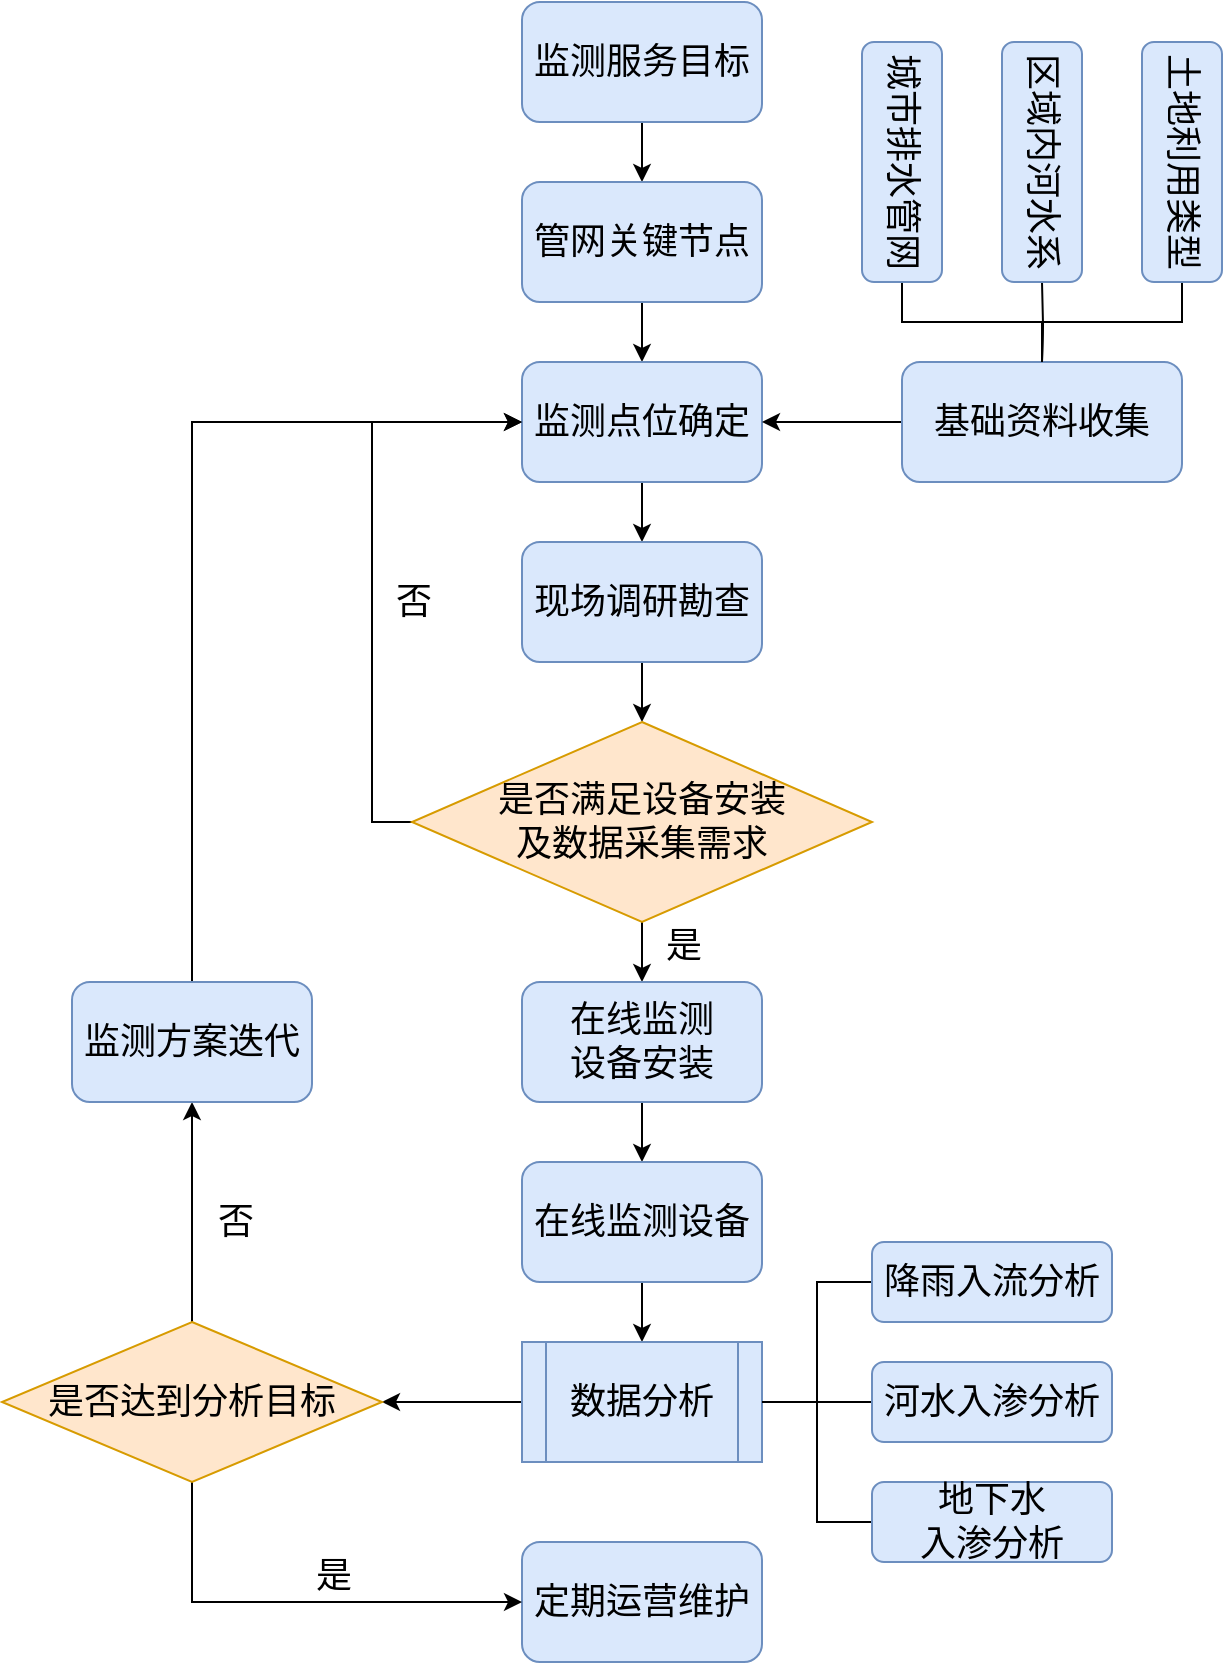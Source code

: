 <mxfile version="14.7.2" type="github">
  <diagram id="EwbX9mpkvoUNNOCfkUZI" name="Page-1">
    <mxGraphModel dx="868" dy="450" grid="1" gridSize="10" guides="1" tooltips="1" connect="1" arrows="1" fold="1" page="1" pageScale="1" pageWidth="827" pageHeight="1169" math="0" shadow="0">
      <root>
        <mxCell id="0" />
        <mxCell id="1" parent="0" />
        <mxCell id="eeIbHWTUn3KxEcWrhLfm-12" style="edgeStyle=orthogonalEdgeStyle;rounded=0;orthogonalLoop=1;jettySize=auto;html=1;exitX=0.5;exitY=1;exitDx=0;exitDy=0;" edge="1" parent="1" source="eeIbHWTUn3KxEcWrhLfm-1" target="eeIbHWTUn3KxEcWrhLfm-2">
          <mxGeometry relative="1" as="geometry" />
        </mxCell>
        <mxCell id="eeIbHWTUn3KxEcWrhLfm-1" value="&lt;font style=&quot;font-size: 18px&quot;&gt;监测服务目标&lt;/font&gt;" style="rounded=1;whiteSpace=wrap;html=1;fillColor=#dae8fc;strokeColor=#6c8ebf;" vertex="1" parent="1">
          <mxGeometry x="310" y="90" width="120" height="60" as="geometry" />
        </mxCell>
        <mxCell id="eeIbHWTUn3KxEcWrhLfm-13" style="edgeStyle=orthogonalEdgeStyle;rounded=0;orthogonalLoop=1;jettySize=auto;html=1;exitX=0.5;exitY=1;exitDx=0;exitDy=0;entryX=0.5;entryY=0;entryDx=0;entryDy=0;" edge="1" parent="1" source="eeIbHWTUn3KxEcWrhLfm-2" target="eeIbHWTUn3KxEcWrhLfm-3">
          <mxGeometry relative="1" as="geometry" />
        </mxCell>
        <mxCell id="eeIbHWTUn3KxEcWrhLfm-2" value="&lt;font style=&quot;font-size: 18px&quot;&gt;管网关键节点&lt;/font&gt;" style="rounded=1;whiteSpace=wrap;html=1;fillColor=#dae8fc;strokeColor=#6c8ebf;" vertex="1" parent="1">
          <mxGeometry x="310" y="180" width="120" height="60" as="geometry" />
        </mxCell>
        <mxCell id="eeIbHWTUn3KxEcWrhLfm-17" style="edgeStyle=orthogonalEdgeStyle;rounded=0;orthogonalLoop=1;jettySize=auto;html=1;exitX=0.5;exitY=1;exitDx=0;exitDy=0;" edge="1" parent="1" source="eeIbHWTUn3KxEcWrhLfm-3" target="eeIbHWTUn3KxEcWrhLfm-16">
          <mxGeometry relative="1" as="geometry" />
        </mxCell>
        <mxCell id="eeIbHWTUn3KxEcWrhLfm-3" value="&lt;font style=&quot;font-size: 18px&quot;&gt;监测点位确定&lt;/font&gt;" style="rounded=1;whiteSpace=wrap;html=1;fillColor=#dae8fc;strokeColor=#6c8ebf;" vertex="1" parent="1">
          <mxGeometry x="310" y="270" width="120" height="60" as="geometry" />
        </mxCell>
        <mxCell id="eeIbHWTUn3KxEcWrhLfm-37" style="edgeStyle=orthogonalEdgeStyle;rounded=0;orthogonalLoop=1;jettySize=auto;html=1;exitX=0;exitY=0.5;exitDx=0;exitDy=0;" edge="1" parent="1" source="eeIbHWTUn3KxEcWrhLfm-4" target="eeIbHWTUn3KxEcWrhLfm-3">
          <mxGeometry relative="1" as="geometry" />
        </mxCell>
        <mxCell id="eeIbHWTUn3KxEcWrhLfm-4" value="&lt;font style=&quot;font-size: 18px&quot;&gt;基础资料收集&lt;/font&gt;" style="rounded=1;whiteSpace=wrap;html=1;fillColor=#dae8fc;strokeColor=#6c8ebf;" vertex="1" parent="1">
          <mxGeometry x="500" y="270" width="140" height="60" as="geometry" />
        </mxCell>
        <mxCell id="eeIbHWTUn3KxEcWrhLfm-49" style="edgeStyle=orthogonalEdgeStyle;rounded=0;orthogonalLoop=1;jettySize=auto;html=1;exitX=1;exitY=0.5;exitDx=0;exitDy=0;entryX=0.5;entryY=0;entryDx=0;entryDy=0;startArrow=none;startFill=0;endArrow=none;endFill=0;" edge="1" parent="1" source="eeIbHWTUn3KxEcWrhLfm-5" target="eeIbHWTUn3KxEcWrhLfm-4">
          <mxGeometry relative="1" as="geometry" />
        </mxCell>
        <mxCell id="eeIbHWTUn3KxEcWrhLfm-5" value="&lt;font style=&quot;font-size: 18px&quot;&gt;城市排水管网&lt;/font&gt;" style="rounded=1;whiteSpace=wrap;html=1;rotation=90;fillColor=#dae8fc;strokeColor=#6c8ebf;" vertex="1" parent="1">
          <mxGeometry x="440" y="150" width="120" height="40" as="geometry" />
        </mxCell>
        <mxCell id="eeIbHWTUn3KxEcWrhLfm-8" style="edgeStyle=orthogonalEdgeStyle;rounded=0;orthogonalLoop=1;jettySize=auto;html=1;exitX=1;exitY=0.5;exitDx=0;exitDy=0;entryX=0.5;entryY=0;entryDx=0;entryDy=0;startArrow=none;startFill=0;endArrow=none;endFill=0;" edge="1" parent="1" target="eeIbHWTUn3KxEcWrhLfm-4">
          <mxGeometry relative="1" as="geometry">
            <mxPoint x="570" y="230" as="sourcePoint" />
          </mxGeometry>
        </mxCell>
        <mxCell id="eeIbHWTUn3KxEcWrhLfm-21" style="edgeStyle=orthogonalEdgeStyle;rounded=0;orthogonalLoop=1;jettySize=auto;html=1;exitX=0.5;exitY=1;exitDx=0;exitDy=0;" edge="1" parent="1" source="eeIbHWTUn3KxEcWrhLfm-16" target="eeIbHWTUn3KxEcWrhLfm-18">
          <mxGeometry relative="1" as="geometry" />
        </mxCell>
        <mxCell id="eeIbHWTUn3KxEcWrhLfm-16" value="&lt;font style=&quot;font-size: 18px&quot;&gt;现场调研勘查&lt;/font&gt;" style="rounded=1;whiteSpace=wrap;html=1;fillColor=#dae8fc;strokeColor=#6c8ebf;" vertex="1" parent="1">
          <mxGeometry x="310" y="360" width="120" height="60" as="geometry" />
        </mxCell>
        <mxCell id="eeIbHWTUn3KxEcWrhLfm-31" style="edgeStyle=orthogonalEdgeStyle;rounded=0;orthogonalLoop=1;jettySize=auto;html=1;exitX=0.5;exitY=1;exitDx=0;exitDy=0;entryX=0.5;entryY=0;entryDx=0;entryDy=0;" edge="1" parent="1" source="eeIbHWTUn3KxEcWrhLfm-18" target="eeIbHWTUn3KxEcWrhLfm-22">
          <mxGeometry relative="1" as="geometry" />
        </mxCell>
        <mxCell id="eeIbHWTUn3KxEcWrhLfm-39" style="edgeStyle=orthogonalEdgeStyle;rounded=0;orthogonalLoop=1;jettySize=auto;html=1;exitX=0;exitY=0.5;exitDx=0;exitDy=0;entryX=0;entryY=0.5;entryDx=0;entryDy=0;" edge="1" parent="1" source="eeIbHWTUn3KxEcWrhLfm-18" target="eeIbHWTUn3KxEcWrhLfm-3">
          <mxGeometry relative="1" as="geometry" />
        </mxCell>
        <mxCell id="eeIbHWTUn3KxEcWrhLfm-18" value="&lt;font style=&quot;font-size: 18px&quot;&gt;是否满足设备安装&lt;br&gt;及数据采集需求&lt;/font&gt;" style="rhombus;whiteSpace=wrap;html=1;fillColor=#ffe6cc;strokeColor=#d79b00;" vertex="1" parent="1">
          <mxGeometry x="255" y="450" width="230" height="100" as="geometry" />
        </mxCell>
        <mxCell id="eeIbHWTUn3KxEcWrhLfm-32" style="edgeStyle=orthogonalEdgeStyle;rounded=0;orthogonalLoop=1;jettySize=auto;html=1;exitX=0.5;exitY=1;exitDx=0;exitDy=0;entryX=0.5;entryY=0;entryDx=0;entryDy=0;" edge="1" parent="1" source="eeIbHWTUn3KxEcWrhLfm-22" target="eeIbHWTUn3KxEcWrhLfm-23">
          <mxGeometry relative="1" as="geometry" />
        </mxCell>
        <mxCell id="eeIbHWTUn3KxEcWrhLfm-22" value="&lt;font style=&quot;font-size: 18px&quot;&gt;在线监测&lt;br&gt;设备安装&lt;/font&gt;" style="rounded=1;whiteSpace=wrap;html=1;fillColor=#dae8fc;strokeColor=#6c8ebf;" vertex="1" parent="1">
          <mxGeometry x="310" y="580" width="120" height="60" as="geometry" />
        </mxCell>
        <mxCell id="eeIbHWTUn3KxEcWrhLfm-33" style="edgeStyle=orthogonalEdgeStyle;rounded=0;orthogonalLoop=1;jettySize=auto;html=1;exitX=0.5;exitY=1;exitDx=0;exitDy=0;entryX=0.5;entryY=0;entryDx=0;entryDy=0;" edge="1" parent="1" source="eeIbHWTUn3KxEcWrhLfm-23" target="eeIbHWTUn3KxEcWrhLfm-24">
          <mxGeometry relative="1" as="geometry" />
        </mxCell>
        <mxCell id="eeIbHWTUn3KxEcWrhLfm-23" value="&lt;font style=&quot;font-size: 18px&quot;&gt;在线监测设备&lt;br&gt;&lt;/font&gt;" style="rounded=1;whiteSpace=wrap;html=1;fillColor=#dae8fc;strokeColor=#6c8ebf;" vertex="1" parent="1">
          <mxGeometry x="310" y="670" width="120" height="60" as="geometry" />
        </mxCell>
        <mxCell id="eeIbHWTUn3KxEcWrhLfm-34" style="edgeStyle=orthogonalEdgeStyle;rounded=0;orthogonalLoop=1;jettySize=auto;html=1;exitX=0;exitY=0.5;exitDx=0;exitDy=0;entryX=1;entryY=0.5;entryDx=0;entryDy=0;" edge="1" parent="1" source="eeIbHWTUn3KxEcWrhLfm-24" target="eeIbHWTUn3KxEcWrhLfm-29">
          <mxGeometry relative="1" as="geometry" />
        </mxCell>
        <mxCell id="eeIbHWTUn3KxEcWrhLfm-24" value="&lt;font style=&quot;font-size: 18px&quot;&gt;数据分析&lt;/font&gt;" style="shape=process;whiteSpace=wrap;html=1;backgroundOutline=1;fillColor=#dae8fc;strokeColor=#6c8ebf;" vertex="1" parent="1">
          <mxGeometry x="310" y="760" width="120" height="60" as="geometry" />
        </mxCell>
        <mxCell id="eeIbHWTUn3KxEcWrhLfm-28" value="&lt;font style=&quot;font-size: 18px&quot;&gt;定期运营维护&lt;br&gt;&lt;/font&gt;" style="rounded=1;whiteSpace=wrap;html=1;fillColor=#dae8fc;strokeColor=#6c8ebf;" vertex="1" parent="1">
          <mxGeometry x="310" y="860" width="120" height="60" as="geometry" />
        </mxCell>
        <mxCell id="eeIbHWTUn3KxEcWrhLfm-35" style="edgeStyle=orthogonalEdgeStyle;rounded=0;orthogonalLoop=1;jettySize=auto;html=1;exitX=0.5;exitY=1;exitDx=0;exitDy=0;entryX=0;entryY=0.5;entryDx=0;entryDy=0;" edge="1" parent="1" source="eeIbHWTUn3KxEcWrhLfm-29" target="eeIbHWTUn3KxEcWrhLfm-28">
          <mxGeometry relative="1" as="geometry" />
        </mxCell>
        <mxCell id="eeIbHWTUn3KxEcWrhLfm-36" style="edgeStyle=orthogonalEdgeStyle;rounded=0;orthogonalLoop=1;jettySize=auto;html=1;exitX=0.5;exitY=0;exitDx=0;exitDy=0;" edge="1" parent="1" source="eeIbHWTUn3KxEcWrhLfm-29" target="eeIbHWTUn3KxEcWrhLfm-30">
          <mxGeometry relative="1" as="geometry" />
        </mxCell>
        <mxCell id="eeIbHWTUn3KxEcWrhLfm-29" value="&lt;font style=&quot;font-size: 18px&quot;&gt;是否达到分析目标&lt;/font&gt;" style="rhombus;whiteSpace=wrap;html=1;fillColor=#ffe6cc;strokeColor=#d79b00;" vertex="1" parent="1">
          <mxGeometry x="50" y="750" width="190" height="80" as="geometry" />
        </mxCell>
        <mxCell id="eeIbHWTUn3KxEcWrhLfm-38" style="edgeStyle=orthogonalEdgeStyle;rounded=0;orthogonalLoop=1;jettySize=auto;html=1;exitX=0.5;exitY=0;exitDx=0;exitDy=0;entryX=0;entryY=0.5;entryDx=0;entryDy=0;" edge="1" parent="1" source="eeIbHWTUn3KxEcWrhLfm-30" target="eeIbHWTUn3KxEcWrhLfm-3">
          <mxGeometry relative="1" as="geometry" />
        </mxCell>
        <mxCell id="eeIbHWTUn3KxEcWrhLfm-30" value="&lt;font style=&quot;font-size: 18px&quot;&gt;监测方案迭代&lt;br&gt;&lt;/font&gt;" style="rounded=1;whiteSpace=wrap;html=1;fillColor=#dae8fc;strokeColor=#6c8ebf;" vertex="1" parent="1">
          <mxGeometry x="85" y="580" width="120" height="60" as="geometry" />
        </mxCell>
        <mxCell id="eeIbHWTUn3KxEcWrhLfm-43" value="&lt;font style=&quot;font-size: 18px&quot;&gt;否&lt;/font&gt;" style="text;html=1;strokeColor=none;fillColor=none;align=center;verticalAlign=middle;whiteSpace=wrap;rounded=0;" vertex="1" parent="1">
          <mxGeometry x="147" y="690" width="40" height="20" as="geometry" />
        </mxCell>
        <mxCell id="eeIbHWTUn3KxEcWrhLfm-44" value="&lt;font style=&quot;font-size: 18px&quot;&gt;否&lt;/font&gt;" style="text;html=1;strokeColor=none;fillColor=none;align=center;verticalAlign=middle;whiteSpace=wrap;rounded=0;" vertex="1" parent="1">
          <mxGeometry x="236" y="380" width="40" height="20" as="geometry" />
        </mxCell>
        <mxCell id="eeIbHWTUn3KxEcWrhLfm-45" value="&lt;font style=&quot;font-size: 18px&quot;&gt;是&lt;/font&gt;" style="text;html=1;strokeColor=none;fillColor=none;align=center;verticalAlign=middle;whiteSpace=wrap;rounded=0;" vertex="1" parent="1">
          <mxGeometry x="196" y="867" width="40" height="20" as="geometry" />
        </mxCell>
        <mxCell id="eeIbHWTUn3KxEcWrhLfm-46" value="&lt;font style=&quot;font-size: 18px&quot;&gt;是&lt;/font&gt;" style="text;html=1;strokeColor=none;fillColor=none;align=center;verticalAlign=middle;whiteSpace=wrap;rounded=0;" vertex="1" parent="1">
          <mxGeometry x="371" y="552" width="40" height="20" as="geometry" />
        </mxCell>
        <mxCell id="eeIbHWTUn3KxEcWrhLfm-47" value="&lt;div style=&quot;direction: rtl&quot;&gt;&lt;span style=&quot;font-size: 18px&quot;&gt;区域内河水系&lt;/span&gt;&lt;/div&gt;" style="rounded=1;whiteSpace=wrap;html=1;rotation=90;fillColor=#dae8fc;strokeColor=#6c8ebf;" vertex="1" parent="1">
          <mxGeometry x="510" y="150" width="120" height="40" as="geometry" />
        </mxCell>
        <mxCell id="eeIbHWTUn3KxEcWrhLfm-50" style="edgeStyle=orthogonalEdgeStyle;rounded=0;orthogonalLoop=1;jettySize=auto;html=1;exitX=1;exitY=0.5;exitDx=0;exitDy=0;startArrow=none;startFill=0;endArrow=none;endFill=0;" edge="1" parent="1" source="eeIbHWTUn3KxEcWrhLfm-48">
          <mxGeometry relative="1" as="geometry">
            <mxPoint x="570" y="270" as="targetPoint" />
          </mxGeometry>
        </mxCell>
        <mxCell id="eeIbHWTUn3KxEcWrhLfm-48" value="&lt;p&gt;&lt;font style=&quot;font-size: 18px&quot;&gt;土地利用类型&lt;/font&gt;&lt;/p&gt;" style="rounded=1;whiteSpace=wrap;html=1;rotation=90;fillColor=#dae8fc;strokeColor=#6c8ebf;flipV=1;flipH=0;" vertex="1" parent="1">
          <mxGeometry x="580" y="150" width="120" height="40" as="geometry" />
        </mxCell>
        <mxCell id="eeIbHWTUn3KxEcWrhLfm-55" style="edgeStyle=orthogonalEdgeStyle;rounded=0;orthogonalLoop=1;jettySize=auto;html=1;exitX=0;exitY=0.5;exitDx=0;exitDy=0;entryX=1;entryY=0.5;entryDx=0;entryDy=0;endArrow=none;endFill=0;" edge="1" parent="1" source="eeIbHWTUn3KxEcWrhLfm-51" target="eeIbHWTUn3KxEcWrhLfm-24">
          <mxGeometry relative="1" as="geometry" />
        </mxCell>
        <mxCell id="eeIbHWTUn3KxEcWrhLfm-51" value="&lt;span style=&quot;font-size: 18px&quot;&gt;降雨入流分析&lt;/span&gt;" style="rounded=1;whiteSpace=wrap;html=1;rotation=0;fillColor=#dae8fc;strokeColor=#6c8ebf;" vertex="1" parent="1">
          <mxGeometry x="485" y="710" width="120" height="40" as="geometry" />
        </mxCell>
        <mxCell id="eeIbHWTUn3KxEcWrhLfm-54" style="edgeStyle=orthogonalEdgeStyle;rounded=0;orthogonalLoop=1;jettySize=auto;html=1;exitX=0;exitY=0.5;exitDx=0;exitDy=0;endArrow=none;endFill=0;" edge="1" parent="1" source="eeIbHWTUn3KxEcWrhLfm-52" target="eeIbHWTUn3KxEcWrhLfm-24">
          <mxGeometry relative="1" as="geometry" />
        </mxCell>
        <mxCell id="eeIbHWTUn3KxEcWrhLfm-52" value="&lt;span style=&quot;font-size: 18px&quot;&gt;河水入渗分析&lt;/span&gt;" style="rounded=1;whiteSpace=wrap;html=1;rotation=0;fillColor=#dae8fc;strokeColor=#6c8ebf;" vertex="1" parent="1">
          <mxGeometry x="485" y="770" width="120" height="40" as="geometry" />
        </mxCell>
        <mxCell id="eeIbHWTUn3KxEcWrhLfm-56" style="edgeStyle=orthogonalEdgeStyle;rounded=0;orthogonalLoop=1;jettySize=auto;html=1;exitX=0;exitY=0.5;exitDx=0;exitDy=0;entryX=1;entryY=0.5;entryDx=0;entryDy=0;endArrow=none;endFill=0;" edge="1" parent="1" source="eeIbHWTUn3KxEcWrhLfm-53" target="eeIbHWTUn3KxEcWrhLfm-24">
          <mxGeometry relative="1" as="geometry" />
        </mxCell>
        <mxCell id="eeIbHWTUn3KxEcWrhLfm-53" value="&lt;span style=&quot;font-size: 18px&quot;&gt;地下水&lt;br&gt;入渗分析&lt;/span&gt;" style="rounded=1;whiteSpace=wrap;html=1;rotation=0;fillColor=#dae8fc;strokeColor=#6c8ebf;" vertex="1" parent="1">
          <mxGeometry x="485" y="830" width="120" height="40" as="geometry" />
        </mxCell>
      </root>
    </mxGraphModel>
  </diagram>
</mxfile>
